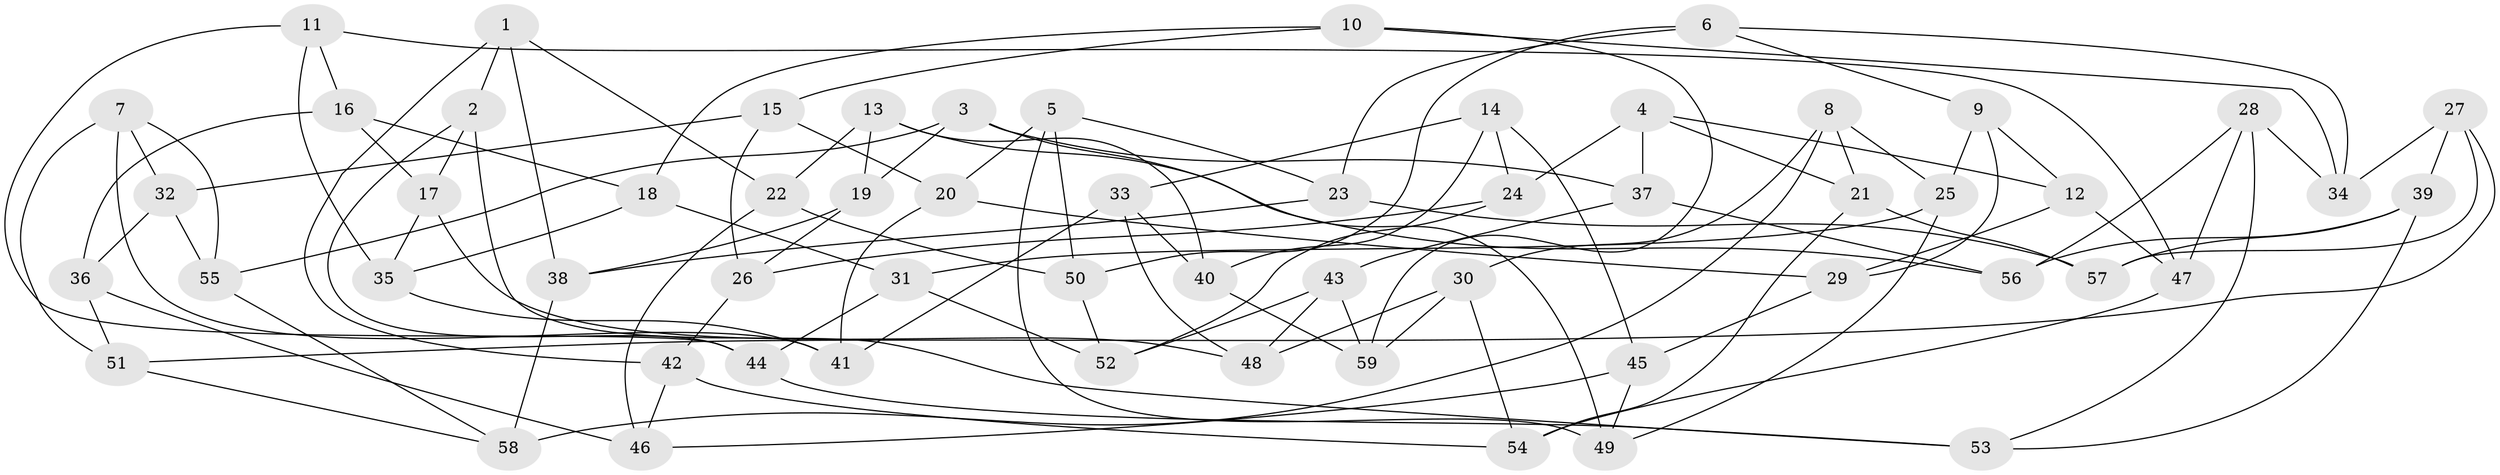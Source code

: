// coarse degree distribution, {4: 0.2647058823529412, 6: 0.5588235294117647, 5: 0.17647058823529413}
// Generated by graph-tools (version 1.1) at 2025/52/02/27/25 19:52:34]
// undirected, 59 vertices, 118 edges
graph export_dot {
graph [start="1"]
  node [color=gray90,style=filled];
  1;
  2;
  3;
  4;
  5;
  6;
  7;
  8;
  9;
  10;
  11;
  12;
  13;
  14;
  15;
  16;
  17;
  18;
  19;
  20;
  21;
  22;
  23;
  24;
  25;
  26;
  27;
  28;
  29;
  30;
  31;
  32;
  33;
  34;
  35;
  36;
  37;
  38;
  39;
  40;
  41;
  42;
  43;
  44;
  45;
  46;
  47;
  48;
  49;
  50;
  51;
  52;
  53;
  54;
  55;
  56;
  57;
  58;
  59;
  1 -- 22;
  1 -- 38;
  1 -- 2;
  1 -- 42;
  2 -- 53;
  2 -- 44;
  2 -- 17;
  3 -- 19;
  3 -- 37;
  3 -- 55;
  3 -- 49;
  4 -- 21;
  4 -- 12;
  4 -- 37;
  4 -- 24;
  5 -- 49;
  5 -- 20;
  5 -- 50;
  5 -- 23;
  6 -- 50;
  6 -- 9;
  6 -- 34;
  6 -- 23;
  7 -- 41;
  7 -- 51;
  7 -- 32;
  7 -- 55;
  8 -- 30;
  8 -- 21;
  8 -- 25;
  8 -- 58;
  9 -- 12;
  9 -- 29;
  9 -- 25;
  10 -- 34;
  10 -- 18;
  10 -- 15;
  10 -- 59;
  11 -- 44;
  11 -- 16;
  11 -- 47;
  11 -- 35;
  12 -- 29;
  12 -- 47;
  13 -- 56;
  13 -- 19;
  13 -- 40;
  13 -- 22;
  14 -- 45;
  14 -- 33;
  14 -- 40;
  14 -- 24;
  15 -- 26;
  15 -- 20;
  15 -- 32;
  16 -- 36;
  16 -- 18;
  16 -- 17;
  17 -- 48;
  17 -- 35;
  18 -- 35;
  18 -- 31;
  19 -- 26;
  19 -- 38;
  20 -- 41;
  20 -- 29;
  21 -- 57;
  21 -- 54;
  22 -- 46;
  22 -- 50;
  23 -- 38;
  23 -- 57;
  24 -- 52;
  24 -- 26;
  25 -- 31;
  25 -- 49;
  26 -- 42;
  27 -- 51;
  27 -- 34;
  27 -- 57;
  27 -- 39;
  28 -- 47;
  28 -- 34;
  28 -- 56;
  28 -- 53;
  29 -- 45;
  30 -- 59;
  30 -- 48;
  30 -- 54;
  31 -- 44;
  31 -- 52;
  32 -- 36;
  32 -- 55;
  33 -- 41;
  33 -- 48;
  33 -- 40;
  35 -- 41;
  36 -- 51;
  36 -- 46;
  37 -- 56;
  37 -- 43;
  38 -- 58;
  39 -- 57;
  39 -- 56;
  39 -- 53;
  40 -- 59;
  42 -- 54;
  42 -- 46;
  43 -- 59;
  43 -- 48;
  43 -- 52;
  44 -- 53;
  45 -- 49;
  45 -- 46;
  47 -- 54;
  50 -- 52;
  51 -- 58;
  55 -- 58;
}
